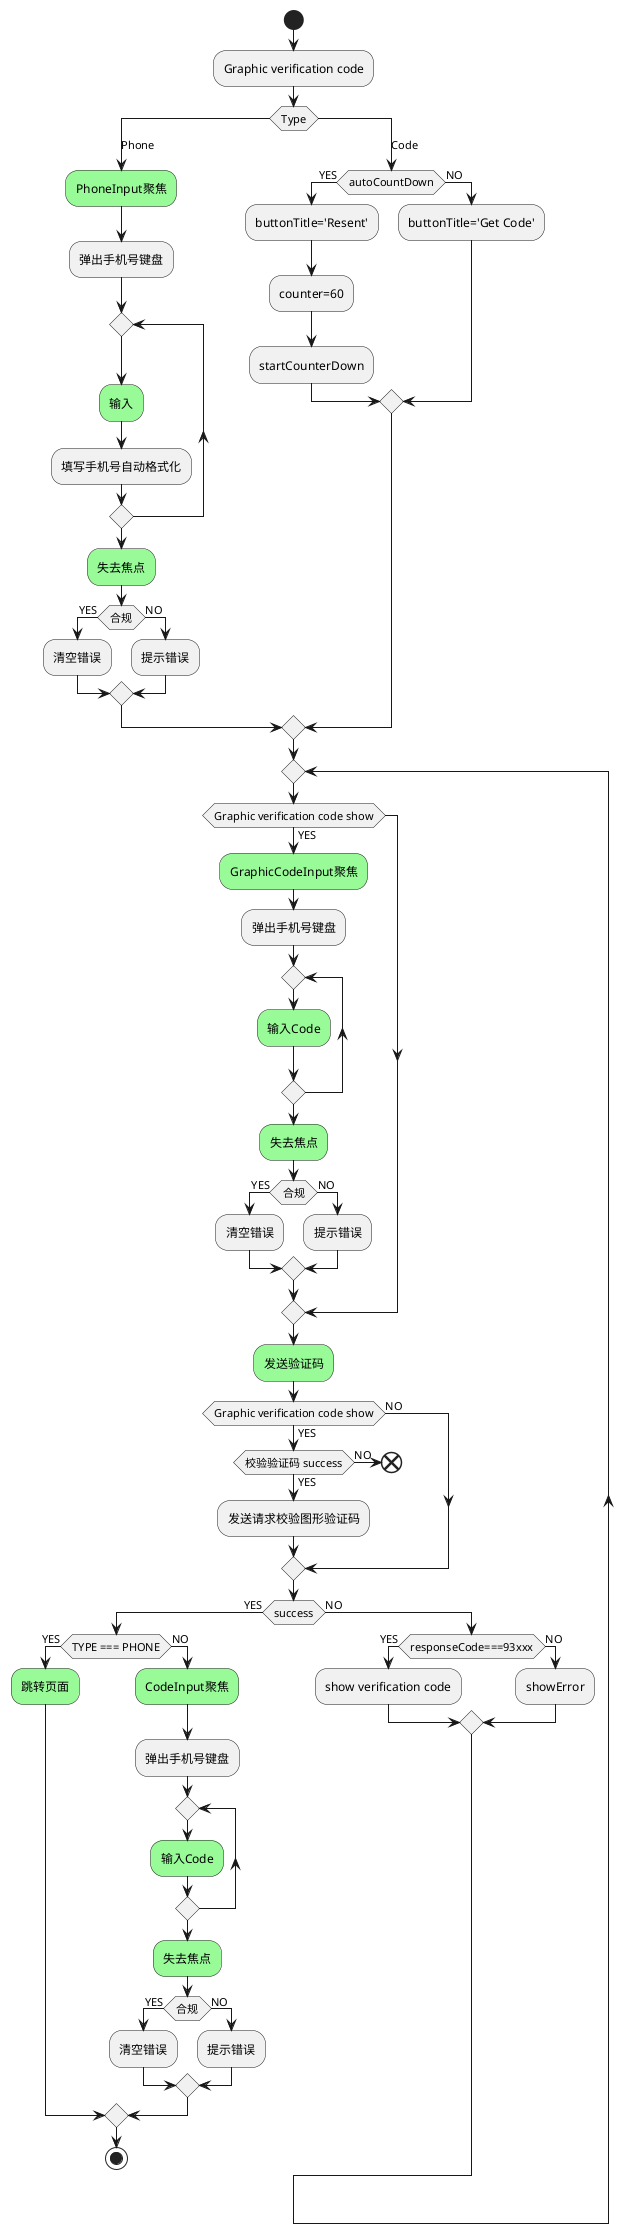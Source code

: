 @startuml Graphic verification code
start
:Graphic verification code;
switch(Type)
case (Phone)
#palegreen:PhoneInput聚焦;
:弹出手机号键盘;
repeat
  #palegreen:输入;
  :填写手机号自动格式化;
repeat while
#palegreen:失去焦点;
if (合规) then (YES)
  :清空错误;
else (NO)
  :提示错误;
endif
case (Code)
if(autoCountDown) then (YES)
  :buttonTitle='Resent';
  :counter=60;
  :startCounterDown;
else (NO)
  :buttonTitle='Get Code';
endif
endswitch
repeat
  if (Graphic verification code show) then(YES)
    #palegreen:GraphicCodeInput聚焦;
    :弹出手机号键盘;
    repeat
      #palegreen:输入Code;
    repeat while
    #palegreen:失去焦点;
    if (合规) then (YES)
      :清空错误;
    else (NO)
      :提示错误;
    endif
  endif
  #PaleGreen:发送验证码;
  if (Graphic verification code show) then (YES)
    if(校验验证码 success) then (YES)
      :发送请求校验图形验证码;
    else (NO)
      end
    endif
  else (NO)
  endif
  if (success) then (YES)
    if(TYPE === PHONE) then (YES)
      #palegreen:跳转页面;
    else (NO)
      #palegreen:CodeInput聚焦;
      :弹出手机号键盘;
      repeat
        #palegreen:输入Code;
      repeat while
      #palegreen:失去焦点;
      if (合规) then (YES)
        :清空错误;
      else (NO)
        :提示错误;
      endif
    endif
    stop
  else (NO)
    if(responseCode===93xxx) then (YES)
      :show verification code;
    else (NO)
      :showError;
    endif
  endif
repeat while
@enduml